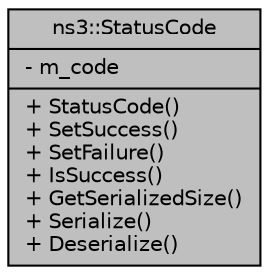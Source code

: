 digraph "ns3::StatusCode"
{
  edge [fontname="Helvetica",fontsize="10",labelfontname="Helvetica",labelfontsize="10"];
  node [fontname="Helvetica",fontsize="10",shape=record];
  Node1 [label="{ns3::StatusCode\n|- m_code\l|+ StatusCode()\l+ SetSuccess()\l+ SetFailure()\l+ IsSuccess()\l+ GetSerializedSize()\l+ Serialize()\l+ Deserialize()\l}",height=0.2,width=0.4,color="black", fillcolor="grey75", style="filled", fontcolor="black"];
}
